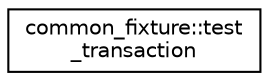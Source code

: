 digraph "Graphical Class Hierarchy"
{
  edge [fontname="Helvetica",fontsize="10",labelfontname="Helvetica",labelfontsize="10"];
  node [fontname="Helvetica",fontsize="10",shape=record];
  rankdir="LR";
  Node0 [label="common_fixture::test\l_transaction",height=0.2,width=0.4,color="black", fillcolor="white", style="filled",URL="$structcommon__fixture_1_1test__transaction.html"];
}
